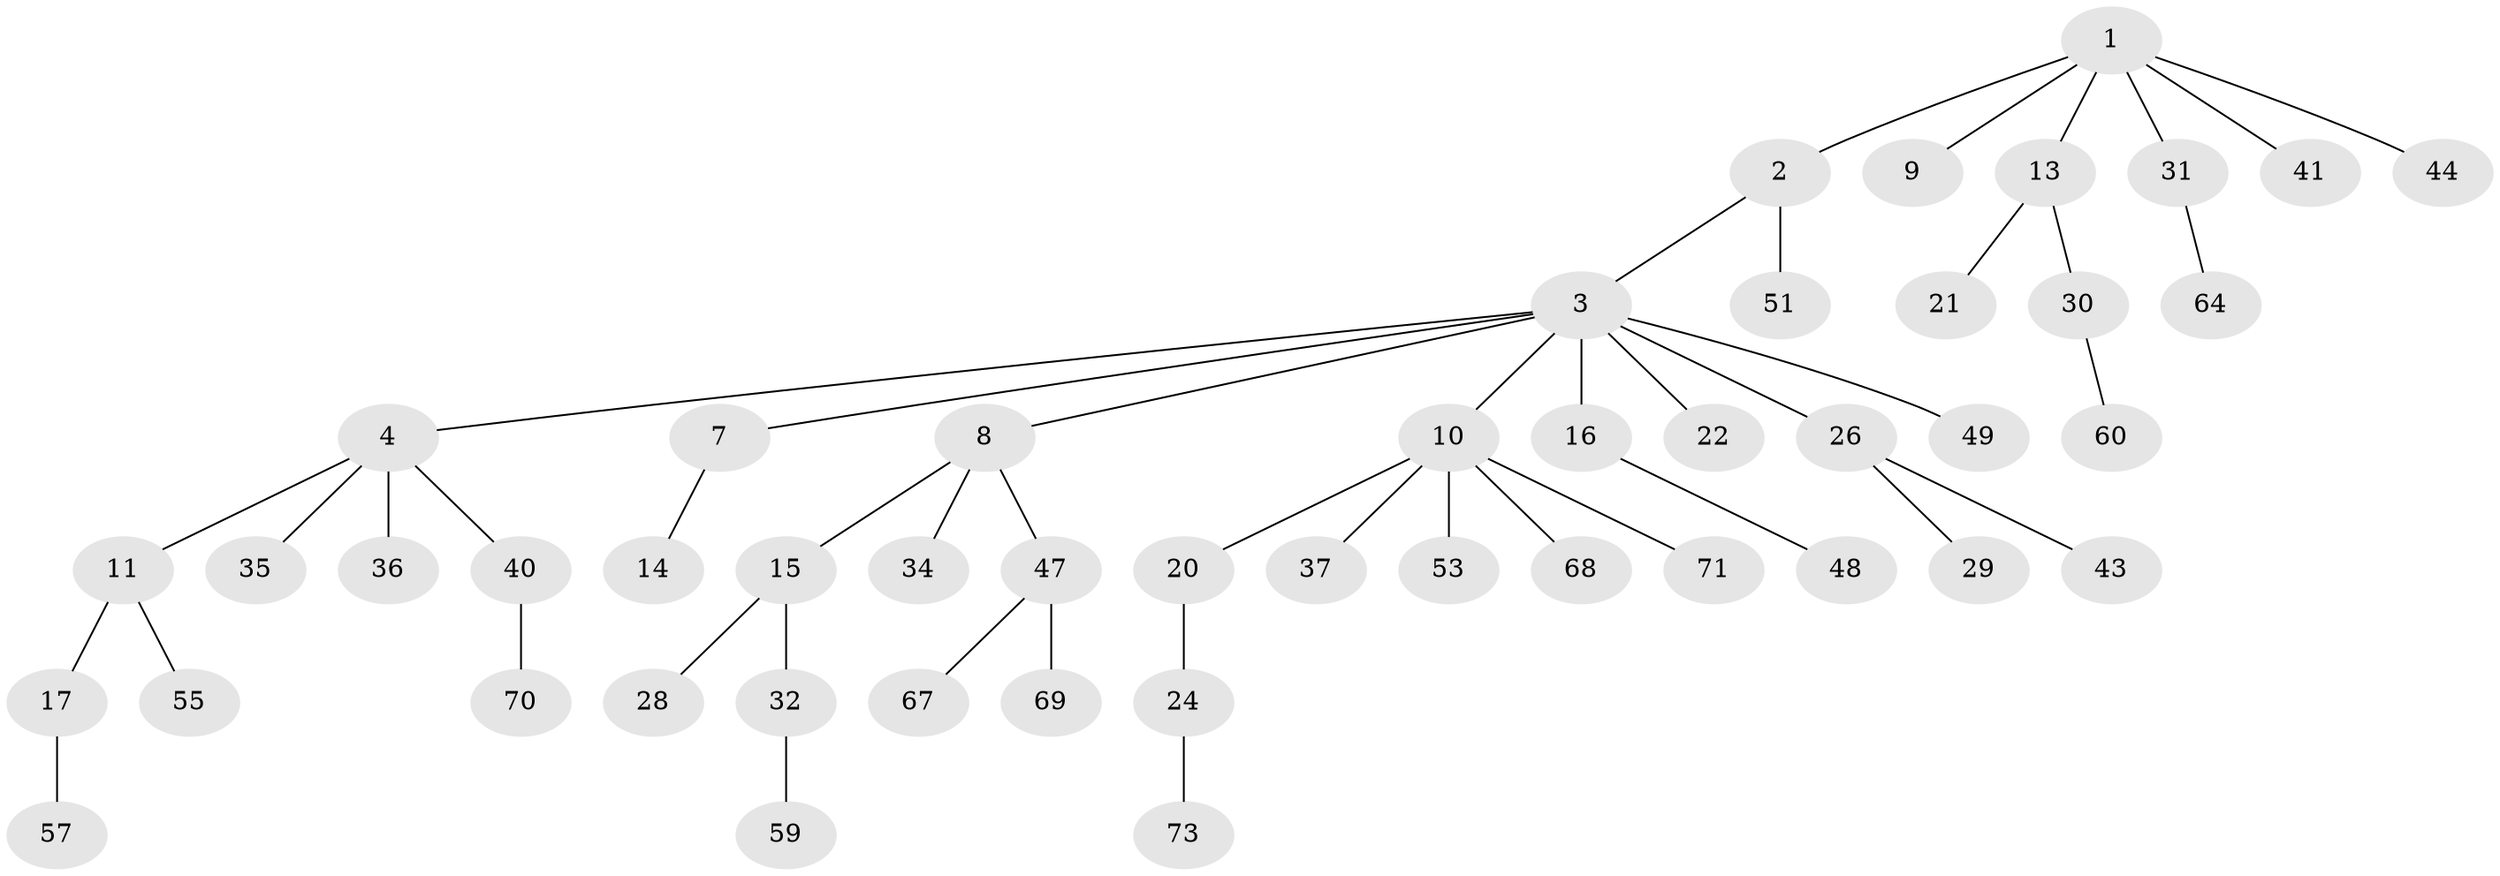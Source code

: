 // Generated by graph-tools (version 1.1) at 2025/52/02/27/25 19:52:10]
// undirected, 48 vertices, 47 edges
graph export_dot {
graph [start="1"]
  node [color=gray90,style=filled];
  1 [super="+6"];
  2 [super="+19"];
  3 [super="+5"];
  4 [super="+50"];
  7 [super="+52"];
  8 [super="+12"];
  9 [super="+46"];
  10 [super="+18"];
  11 [super="+25"];
  13 [super="+42"];
  14 [super="+65"];
  15 [super="+23"];
  16 [super="+33"];
  17 [super="+62"];
  20;
  21 [super="+27"];
  22 [super="+38"];
  24 [super="+45"];
  26 [super="+39"];
  28;
  29;
  30 [super="+58"];
  31 [super="+63"];
  32 [super="+61"];
  34;
  35;
  36;
  37;
  40 [super="+66"];
  41;
  43;
  44;
  47 [super="+56"];
  48;
  49 [super="+54"];
  51;
  53;
  55;
  57;
  59;
  60;
  64;
  67;
  68;
  69;
  70;
  71 [super="+72"];
  73;
  1 -- 2;
  1 -- 9;
  1 -- 13;
  1 -- 31;
  1 -- 44;
  1 -- 41;
  2 -- 3;
  2 -- 51;
  3 -- 4;
  3 -- 7;
  3 -- 8;
  3 -- 16;
  3 -- 22;
  3 -- 26;
  3 -- 49;
  3 -- 10;
  4 -- 11;
  4 -- 35;
  4 -- 36;
  4 -- 40;
  7 -- 14;
  8 -- 47;
  8 -- 34;
  8 -- 15;
  10 -- 20;
  10 -- 37;
  10 -- 68;
  10 -- 53;
  10 -- 71;
  11 -- 17;
  11 -- 55;
  13 -- 21;
  13 -- 30;
  15 -- 28;
  15 -- 32;
  16 -- 48;
  17 -- 57;
  20 -- 24;
  24 -- 73;
  26 -- 29;
  26 -- 43;
  30 -- 60;
  31 -- 64;
  32 -- 59;
  40 -- 70;
  47 -- 67;
  47 -- 69;
}
